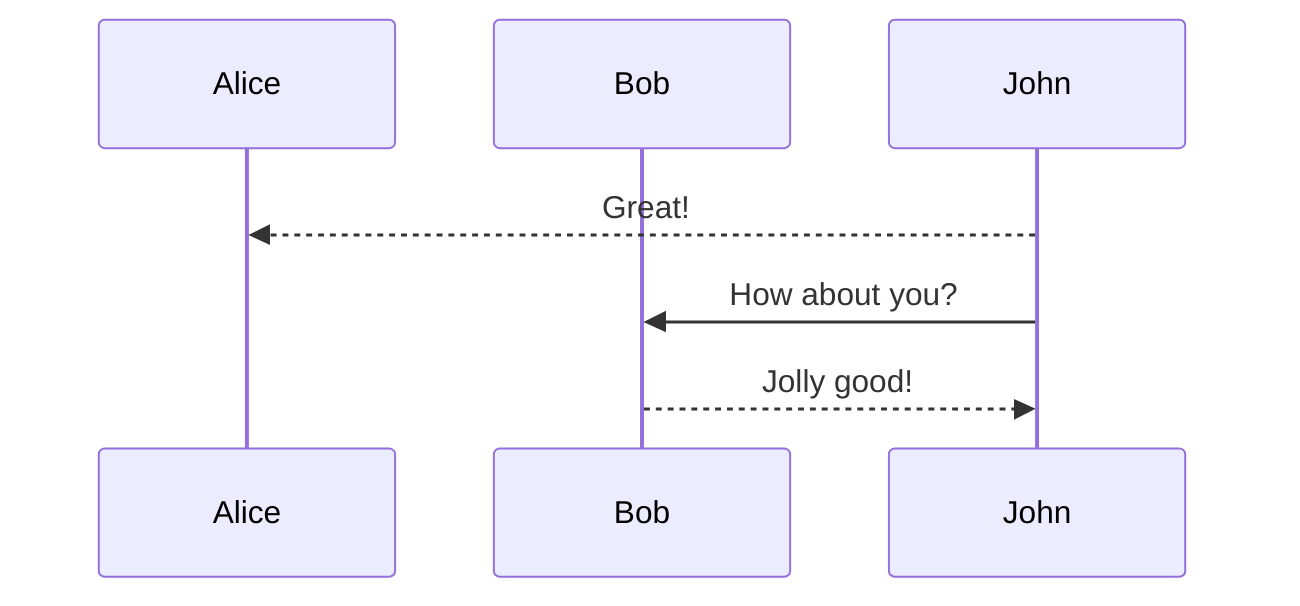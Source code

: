 sequenceDiagram
    participant Alice
    participant Bob
    John-->>Alice: Great!
    John->>Bob: How about you?
    Bob-->>John: Jolly good!